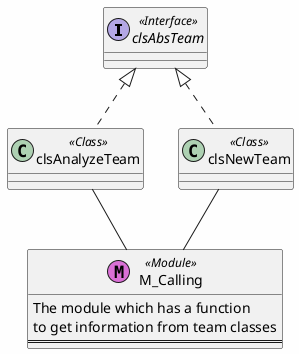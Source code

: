 @startuml "class"

skinparam{
    BackgroundColor #fefefe
}

interface clsAbsTeam<<Interface>>

class clsAnalyzeTeam<<Class>>
class clsNewTeam<<Class>>
class M_Calling<<Module>><< (M,orchid) >>{
    The module which has a function
    to get information from team classes
    ==
}

clsAbsTeam <|.. clsAnalyzeTeam
clsAbsTeam <|.. clsNewTeam
clsAnalyzeTeam -- M_Calling
clsNewTeam -- M_Calling

@enduml